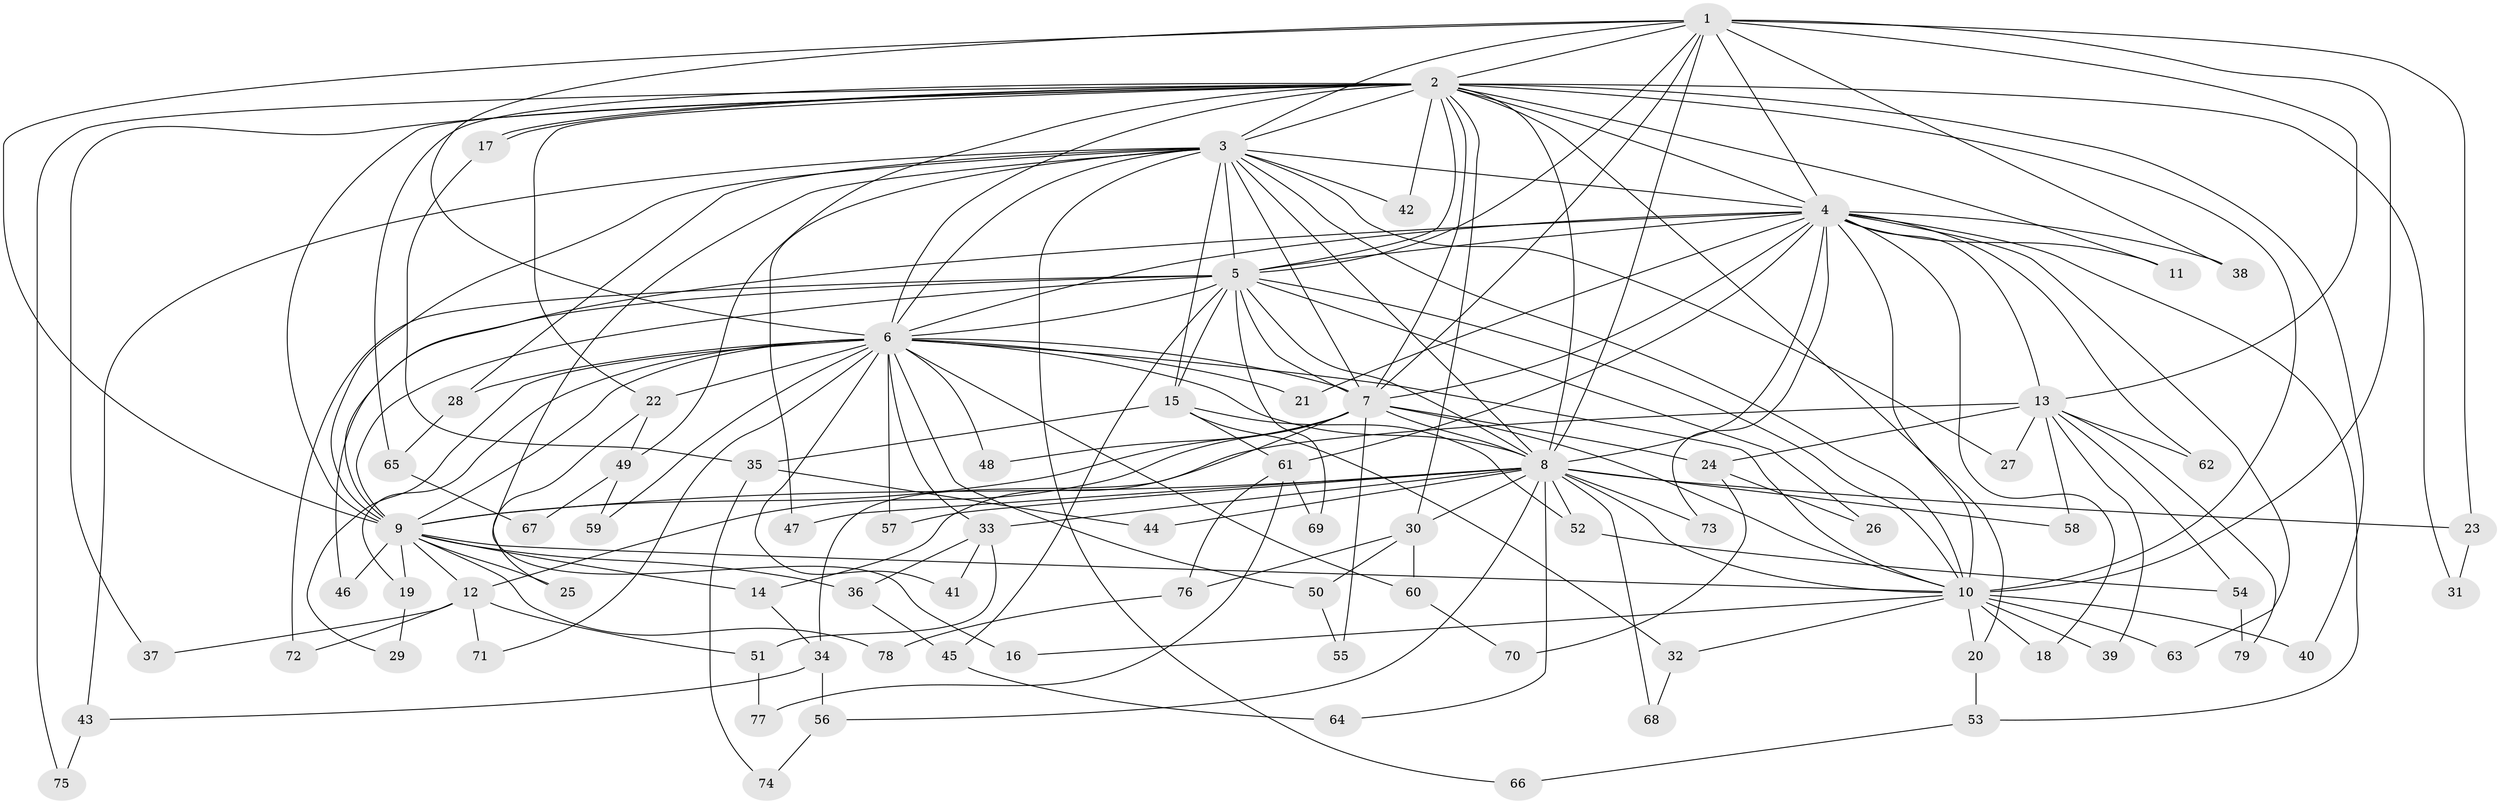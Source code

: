 // coarse degree distribution, {1: 0.05, 14: 0.05, 3: 0.3, 2: 0.225, 4: 0.15, 5: 0.075, 10: 0.025, 16: 0.025, 15: 0.05, 7: 0.025, 6: 0.025}
// Generated by graph-tools (version 1.1) at 2025/36/03/04/25 23:36:20]
// undirected, 79 vertices, 183 edges
graph export_dot {
  node [color=gray90,style=filled];
  1;
  2;
  3;
  4;
  5;
  6;
  7;
  8;
  9;
  10;
  11;
  12;
  13;
  14;
  15;
  16;
  17;
  18;
  19;
  20;
  21;
  22;
  23;
  24;
  25;
  26;
  27;
  28;
  29;
  30;
  31;
  32;
  33;
  34;
  35;
  36;
  37;
  38;
  39;
  40;
  41;
  42;
  43;
  44;
  45;
  46;
  47;
  48;
  49;
  50;
  51;
  52;
  53;
  54;
  55;
  56;
  57;
  58;
  59;
  60;
  61;
  62;
  63;
  64;
  65;
  66;
  67;
  68;
  69;
  70;
  71;
  72;
  73;
  74;
  75;
  76;
  77;
  78;
  79;
  1 -- 2;
  1 -- 3;
  1 -- 4;
  1 -- 5;
  1 -- 6;
  1 -- 7;
  1 -- 8;
  1 -- 9;
  1 -- 10;
  1 -- 13;
  1 -- 23;
  1 -- 38;
  2 -- 3;
  2 -- 4;
  2 -- 5;
  2 -- 6;
  2 -- 7;
  2 -- 8;
  2 -- 9;
  2 -- 10;
  2 -- 11;
  2 -- 17;
  2 -- 17;
  2 -- 20;
  2 -- 22;
  2 -- 30;
  2 -- 31;
  2 -- 37;
  2 -- 40;
  2 -- 42;
  2 -- 49;
  2 -- 65;
  2 -- 75;
  3 -- 4;
  3 -- 5;
  3 -- 6;
  3 -- 7;
  3 -- 8;
  3 -- 9;
  3 -- 10;
  3 -- 15;
  3 -- 16;
  3 -- 27;
  3 -- 28;
  3 -- 42;
  3 -- 43;
  3 -- 47;
  3 -- 66;
  4 -- 5;
  4 -- 6;
  4 -- 7;
  4 -- 8;
  4 -- 9;
  4 -- 10;
  4 -- 11;
  4 -- 13;
  4 -- 18;
  4 -- 21;
  4 -- 38;
  4 -- 53;
  4 -- 61;
  4 -- 62;
  4 -- 63;
  4 -- 73;
  5 -- 6;
  5 -- 7;
  5 -- 8;
  5 -- 9;
  5 -- 10;
  5 -- 15;
  5 -- 26;
  5 -- 45;
  5 -- 46;
  5 -- 69;
  5 -- 72;
  6 -- 7;
  6 -- 8;
  6 -- 9;
  6 -- 10;
  6 -- 19;
  6 -- 21;
  6 -- 22;
  6 -- 28;
  6 -- 29;
  6 -- 33;
  6 -- 41;
  6 -- 48;
  6 -- 50;
  6 -- 57;
  6 -- 59;
  6 -- 60;
  6 -- 71;
  7 -- 8;
  7 -- 9;
  7 -- 10;
  7 -- 12;
  7 -- 24;
  7 -- 34;
  7 -- 48;
  7 -- 55;
  8 -- 9;
  8 -- 10;
  8 -- 23;
  8 -- 30;
  8 -- 33;
  8 -- 44;
  8 -- 47;
  8 -- 52;
  8 -- 56;
  8 -- 57;
  8 -- 58;
  8 -- 64;
  8 -- 68;
  8 -- 73;
  9 -- 10;
  9 -- 12;
  9 -- 14;
  9 -- 19;
  9 -- 25;
  9 -- 36;
  9 -- 46;
  9 -- 78;
  10 -- 16;
  10 -- 18;
  10 -- 20;
  10 -- 32;
  10 -- 39;
  10 -- 40;
  10 -- 63;
  12 -- 37;
  12 -- 51;
  12 -- 71;
  12 -- 72;
  13 -- 14;
  13 -- 24;
  13 -- 27;
  13 -- 39;
  13 -- 54;
  13 -- 58;
  13 -- 62;
  13 -- 79;
  14 -- 34;
  15 -- 32;
  15 -- 35;
  15 -- 52;
  15 -- 61;
  17 -- 35;
  19 -- 29;
  20 -- 53;
  22 -- 25;
  22 -- 49;
  23 -- 31;
  24 -- 26;
  24 -- 70;
  28 -- 65;
  30 -- 50;
  30 -- 60;
  30 -- 76;
  32 -- 68;
  33 -- 36;
  33 -- 41;
  33 -- 51;
  34 -- 43;
  34 -- 56;
  35 -- 44;
  35 -- 74;
  36 -- 45;
  43 -- 75;
  45 -- 64;
  49 -- 59;
  49 -- 67;
  50 -- 55;
  51 -- 77;
  52 -- 54;
  53 -- 66;
  54 -- 79;
  56 -- 74;
  60 -- 70;
  61 -- 69;
  61 -- 76;
  61 -- 77;
  65 -- 67;
  76 -- 78;
}

